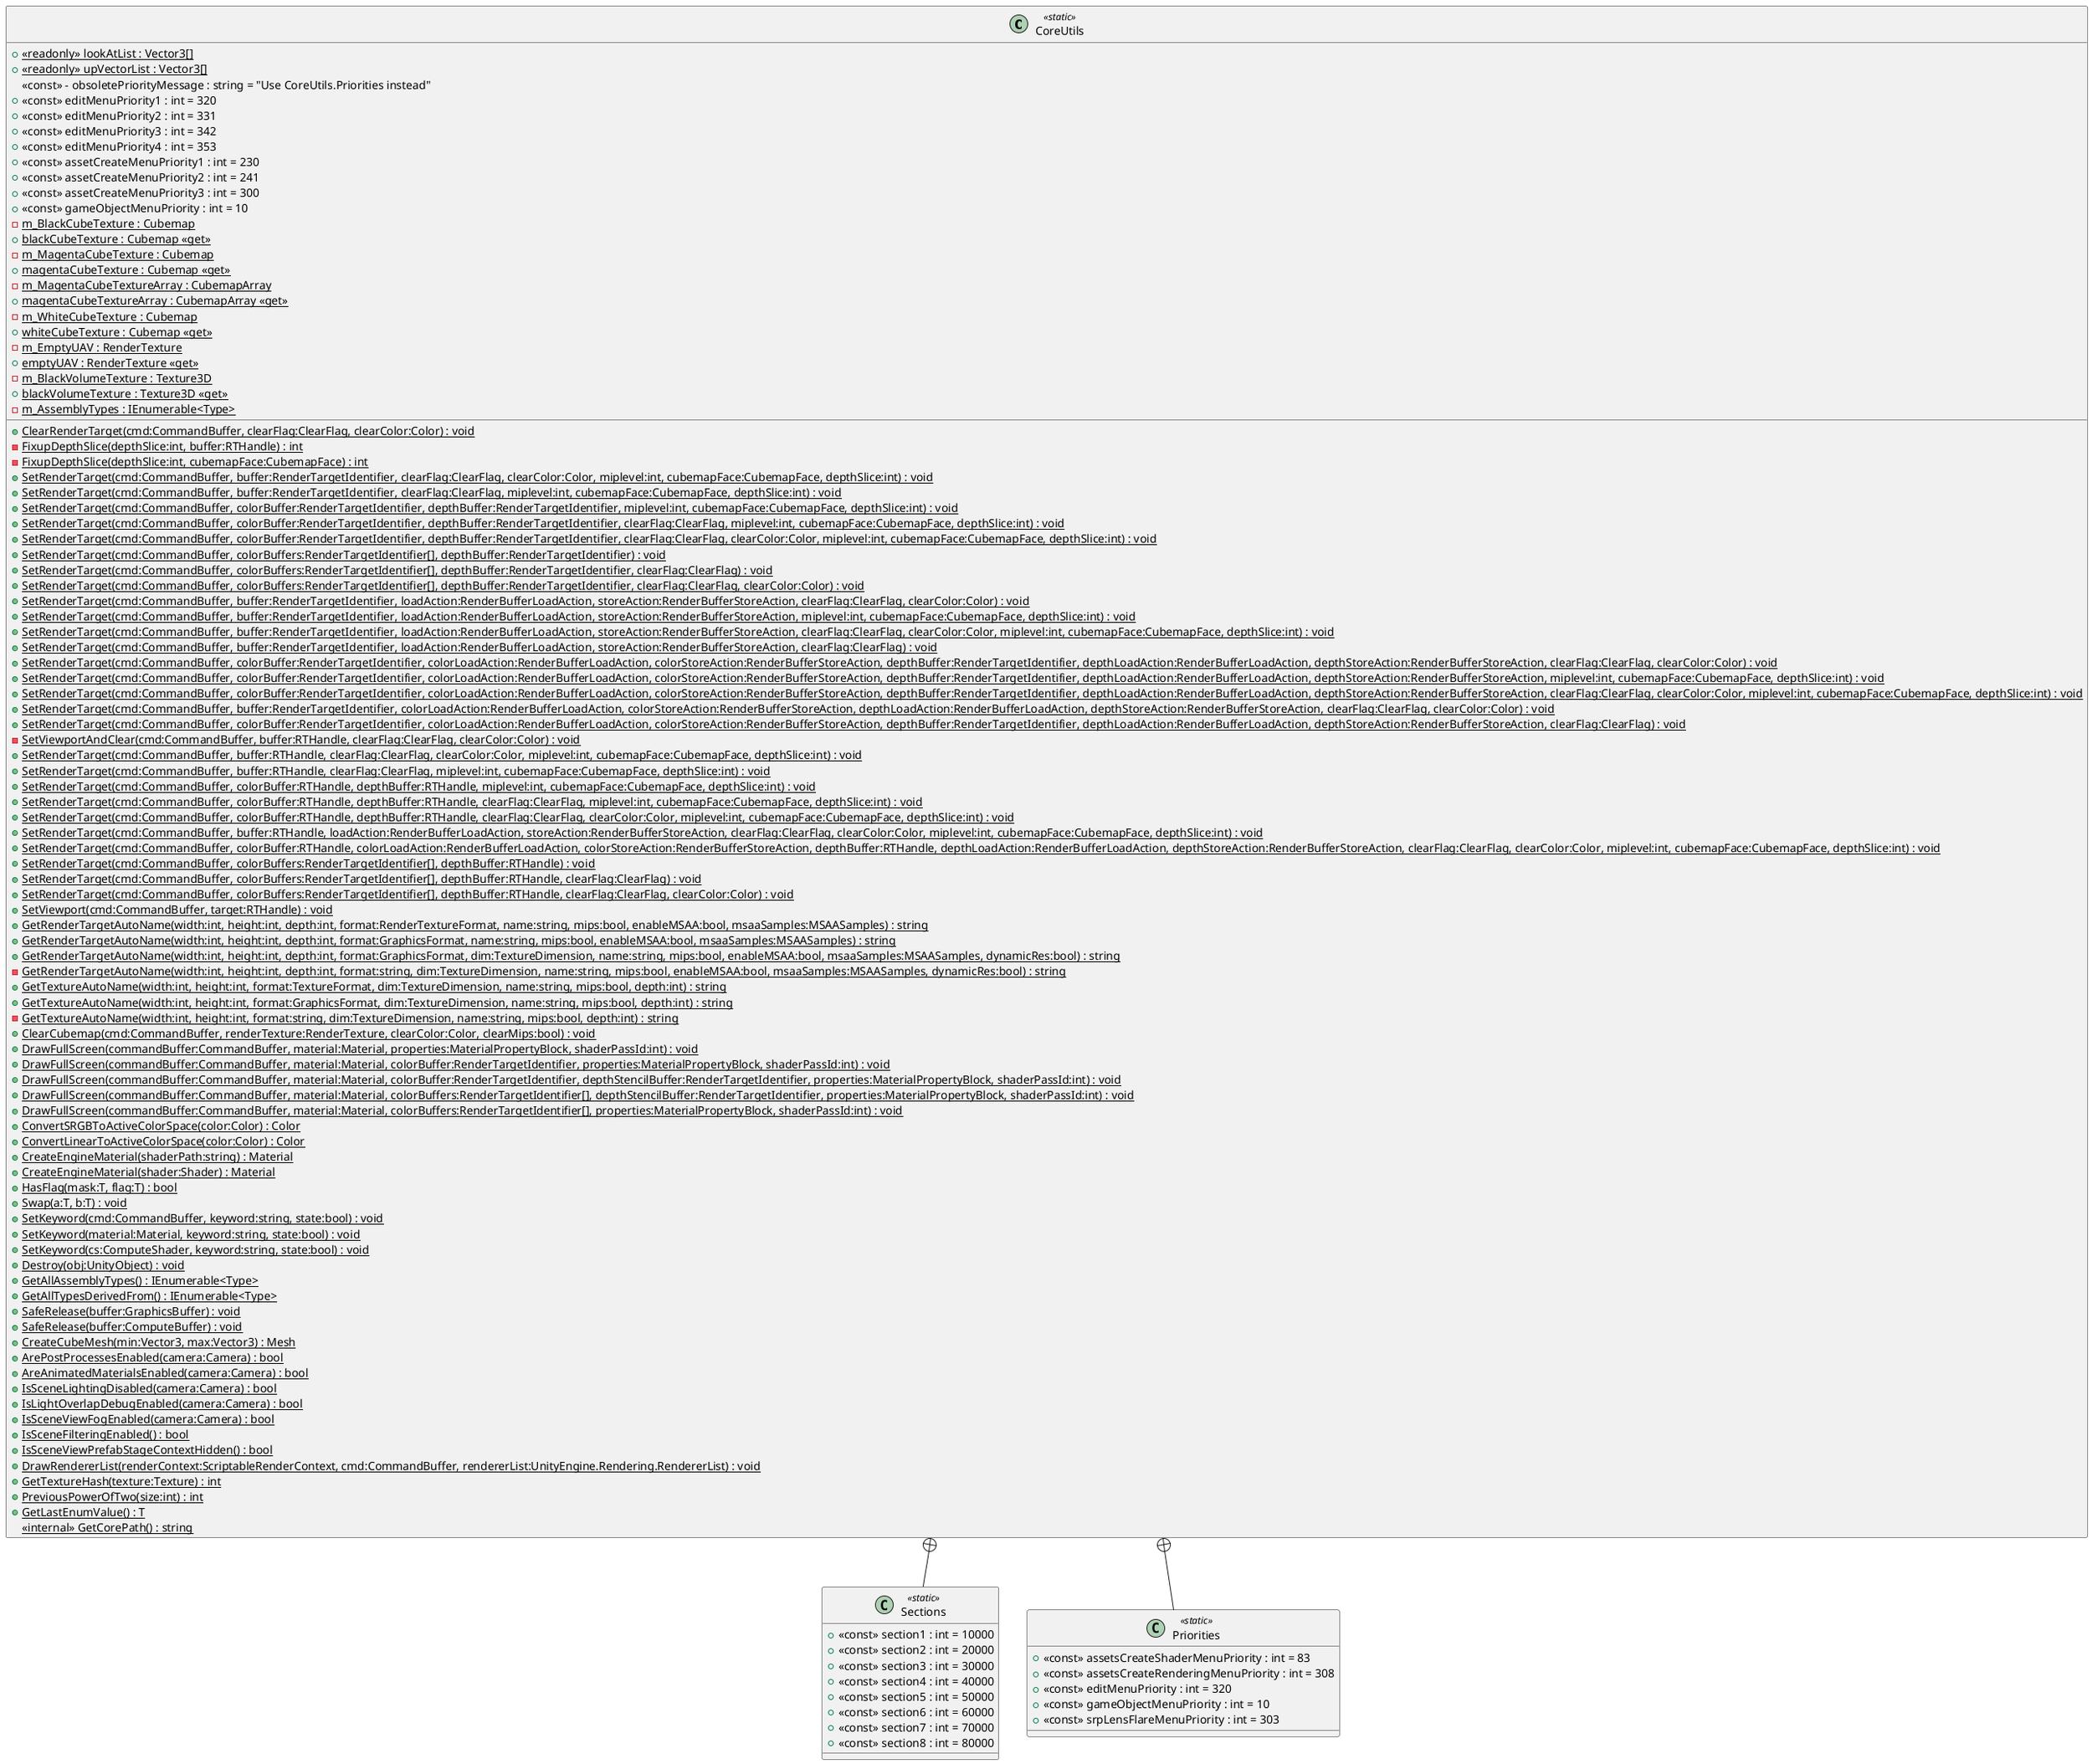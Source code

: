 @startuml
class CoreUtils <<static>> {
    {static} + <<readonly>> lookAtList : Vector3[]
    {static} + <<readonly>> upVectorList : Vector3[]
    <<const>> - obsoletePriorityMessage : string = "Use CoreUtils.Priorities instead"
    + <<const>> editMenuPriority1 : int = 320
    + <<const>> editMenuPriority2 : int = 331
    + <<const>> editMenuPriority3 : int = 342
    + <<const>> editMenuPriority4 : int = 353
    + <<const>> assetCreateMenuPriority1 : int = 230
    + <<const>> assetCreateMenuPriority2 : int = 241
    + <<const>> assetCreateMenuPriority3 : int = 300
    + <<const>> gameObjectMenuPriority : int = 10
    {static} - m_BlackCubeTexture : Cubemap
    + {static} blackCubeTexture : Cubemap <<get>>
    {static} - m_MagentaCubeTexture : Cubemap
    + {static} magentaCubeTexture : Cubemap <<get>>
    {static} - m_MagentaCubeTextureArray : CubemapArray
    + {static} magentaCubeTextureArray : CubemapArray <<get>>
    {static} - m_WhiteCubeTexture : Cubemap
    + {static} whiteCubeTexture : Cubemap <<get>>
    {static} - m_EmptyUAV : RenderTexture
    + {static} emptyUAV : RenderTexture <<get>>
    {static} - m_BlackVolumeTexture : Texture3D
    + {static} blackVolumeTexture : Texture3D <<get>>
    + {static} ClearRenderTarget(cmd:CommandBuffer, clearFlag:ClearFlag, clearColor:Color) : void
    - {static} FixupDepthSlice(depthSlice:int, buffer:RTHandle) : int
    - {static} FixupDepthSlice(depthSlice:int, cubemapFace:CubemapFace) : int
    + {static} SetRenderTarget(cmd:CommandBuffer, buffer:RenderTargetIdentifier, clearFlag:ClearFlag, clearColor:Color, miplevel:int, cubemapFace:CubemapFace, depthSlice:int) : void
    + {static} SetRenderTarget(cmd:CommandBuffer, buffer:RenderTargetIdentifier, clearFlag:ClearFlag, miplevel:int, cubemapFace:CubemapFace, depthSlice:int) : void
    + {static} SetRenderTarget(cmd:CommandBuffer, colorBuffer:RenderTargetIdentifier, depthBuffer:RenderTargetIdentifier, miplevel:int, cubemapFace:CubemapFace, depthSlice:int) : void
    + {static} SetRenderTarget(cmd:CommandBuffer, colorBuffer:RenderTargetIdentifier, depthBuffer:RenderTargetIdentifier, clearFlag:ClearFlag, miplevel:int, cubemapFace:CubemapFace, depthSlice:int) : void
    + {static} SetRenderTarget(cmd:CommandBuffer, colorBuffer:RenderTargetIdentifier, depthBuffer:RenderTargetIdentifier, clearFlag:ClearFlag, clearColor:Color, miplevel:int, cubemapFace:CubemapFace, depthSlice:int) : void
    + {static} SetRenderTarget(cmd:CommandBuffer, colorBuffers:RenderTargetIdentifier[], depthBuffer:RenderTargetIdentifier) : void
    + {static} SetRenderTarget(cmd:CommandBuffer, colorBuffers:RenderTargetIdentifier[], depthBuffer:RenderTargetIdentifier, clearFlag:ClearFlag) : void
    + {static} SetRenderTarget(cmd:CommandBuffer, colorBuffers:RenderTargetIdentifier[], depthBuffer:RenderTargetIdentifier, clearFlag:ClearFlag, clearColor:Color) : void
    + {static} SetRenderTarget(cmd:CommandBuffer, buffer:RenderTargetIdentifier, loadAction:RenderBufferLoadAction, storeAction:RenderBufferStoreAction, clearFlag:ClearFlag, clearColor:Color) : void
    + {static} SetRenderTarget(cmd:CommandBuffer, buffer:RenderTargetIdentifier, loadAction:RenderBufferLoadAction, storeAction:RenderBufferStoreAction, miplevel:int, cubemapFace:CubemapFace, depthSlice:int) : void
    + {static} SetRenderTarget(cmd:CommandBuffer, buffer:RenderTargetIdentifier, loadAction:RenderBufferLoadAction, storeAction:RenderBufferStoreAction, clearFlag:ClearFlag, clearColor:Color, miplevel:int, cubemapFace:CubemapFace, depthSlice:int) : void
    + {static} SetRenderTarget(cmd:CommandBuffer, buffer:RenderTargetIdentifier, loadAction:RenderBufferLoadAction, storeAction:RenderBufferStoreAction, clearFlag:ClearFlag) : void
    + {static} SetRenderTarget(cmd:CommandBuffer, colorBuffer:RenderTargetIdentifier, colorLoadAction:RenderBufferLoadAction, colorStoreAction:RenderBufferStoreAction, depthBuffer:RenderTargetIdentifier, depthLoadAction:RenderBufferLoadAction, depthStoreAction:RenderBufferStoreAction, clearFlag:ClearFlag, clearColor:Color) : void
    + {static} SetRenderTarget(cmd:CommandBuffer, colorBuffer:RenderTargetIdentifier, colorLoadAction:RenderBufferLoadAction, colorStoreAction:RenderBufferStoreAction, depthBuffer:RenderTargetIdentifier, depthLoadAction:RenderBufferLoadAction, depthStoreAction:RenderBufferStoreAction, miplevel:int, cubemapFace:CubemapFace, depthSlice:int) : void
    + {static} SetRenderTarget(cmd:CommandBuffer, colorBuffer:RenderTargetIdentifier, colorLoadAction:RenderBufferLoadAction, colorStoreAction:RenderBufferStoreAction, depthBuffer:RenderTargetIdentifier, depthLoadAction:RenderBufferLoadAction, depthStoreAction:RenderBufferStoreAction, clearFlag:ClearFlag, clearColor:Color, miplevel:int, cubemapFace:CubemapFace, depthSlice:int) : void
    + {static} SetRenderTarget(cmd:CommandBuffer, buffer:RenderTargetIdentifier, colorLoadAction:RenderBufferLoadAction, colorStoreAction:RenderBufferStoreAction, depthLoadAction:RenderBufferLoadAction, depthStoreAction:RenderBufferStoreAction, clearFlag:ClearFlag, clearColor:Color) : void
    + {static} SetRenderTarget(cmd:CommandBuffer, colorBuffer:RenderTargetIdentifier, colorLoadAction:RenderBufferLoadAction, colorStoreAction:RenderBufferStoreAction, depthBuffer:RenderTargetIdentifier, depthLoadAction:RenderBufferLoadAction, depthStoreAction:RenderBufferStoreAction, clearFlag:ClearFlag) : void
    - {static} SetViewportAndClear(cmd:CommandBuffer, buffer:RTHandle, clearFlag:ClearFlag, clearColor:Color) : void
    + {static} SetRenderTarget(cmd:CommandBuffer, buffer:RTHandle, clearFlag:ClearFlag, clearColor:Color, miplevel:int, cubemapFace:CubemapFace, depthSlice:int) : void
    + {static} SetRenderTarget(cmd:CommandBuffer, buffer:RTHandle, clearFlag:ClearFlag, miplevel:int, cubemapFace:CubemapFace, depthSlice:int) : void
    + {static} SetRenderTarget(cmd:CommandBuffer, colorBuffer:RTHandle, depthBuffer:RTHandle, miplevel:int, cubemapFace:CubemapFace, depthSlice:int) : void
    + {static} SetRenderTarget(cmd:CommandBuffer, colorBuffer:RTHandle, depthBuffer:RTHandle, clearFlag:ClearFlag, miplevel:int, cubemapFace:CubemapFace, depthSlice:int) : void
    + {static} SetRenderTarget(cmd:CommandBuffer, colorBuffer:RTHandle, depthBuffer:RTHandle, clearFlag:ClearFlag, clearColor:Color, miplevel:int, cubemapFace:CubemapFace, depthSlice:int) : void
    + {static} SetRenderTarget(cmd:CommandBuffer, buffer:RTHandle, loadAction:RenderBufferLoadAction, storeAction:RenderBufferStoreAction, clearFlag:ClearFlag, clearColor:Color, miplevel:int, cubemapFace:CubemapFace, depthSlice:int) : void
    + {static} SetRenderTarget(cmd:CommandBuffer, colorBuffer:RTHandle, colorLoadAction:RenderBufferLoadAction, colorStoreAction:RenderBufferStoreAction, depthBuffer:RTHandle, depthLoadAction:RenderBufferLoadAction, depthStoreAction:RenderBufferStoreAction, clearFlag:ClearFlag, clearColor:Color, miplevel:int, cubemapFace:CubemapFace, depthSlice:int) : void
    + {static} SetRenderTarget(cmd:CommandBuffer, colorBuffers:RenderTargetIdentifier[], depthBuffer:RTHandle) : void
    + {static} SetRenderTarget(cmd:CommandBuffer, colorBuffers:RenderTargetIdentifier[], depthBuffer:RTHandle, clearFlag:ClearFlag) : void
    + {static} SetRenderTarget(cmd:CommandBuffer, colorBuffers:RenderTargetIdentifier[], depthBuffer:RTHandle, clearFlag:ClearFlag, clearColor:Color) : void
    + {static} SetViewport(cmd:CommandBuffer, target:RTHandle) : void
    + {static} GetRenderTargetAutoName(width:int, height:int, depth:int, format:RenderTextureFormat, name:string, mips:bool, enableMSAA:bool, msaaSamples:MSAASamples) : string
    + {static} GetRenderTargetAutoName(width:int, height:int, depth:int, format:GraphicsFormat, name:string, mips:bool, enableMSAA:bool, msaaSamples:MSAASamples) : string
    + {static} GetRenderTargetAutoName(width:int, height:int, depth:int, format:GraphicsFormat, dim:TextureDimension, name:string, mips:bool, enableMSAA:bool, msaaSamples:MSAASamples, dynamicRes:bool) : string
    {static} - GetRenderTargetAutoName(width:int, height:int, depth:int, format:string, dim:TextureDimension, name:string, mips:bool, enableMSAA:bool, msaaSamples:MSAASamples, dynamicRes:bool) : string
    + {static} GetTextureAutoName(width:int, height:int, format:TextureFormat, dim:TextureDimension, name:string, mips:bool, depth:int) : string
    + {static} GetTextureAutoName(width:int, height:int, format:GraphicsFormat, dim:TextureDimension, name:string, mips:bool, depth:int) : string
    {static} - GetTextureAutoName(width:int, height:int, format:string, dim:TextureDimension, name:string, mips:bool, depth:int) : string
    + {static} ClearCubemap(cmd:CommandBuffer, renderTexture:RenderTexture, clearColor:Color, clearMips:bool) : void
    + {static} DrawFullScreen(commandBuffer:CommandBuffer, material:Material, properties:MaterialPropertyBlock, shaderPassId:int) : void
    + {static} DrawFullScreen(commandBuffer:CommandBuffer, material:Material, colorBuffer:RenderTargetIdentifier, properties:MaterialPropertyBlock, shaderPassId:int) : void
    + {static} DrawFullScreen(commandBuffer:CommandBuffer, material:Material, colorBuffer:RenderTargetIdentifier, depthStencilBuffer:RenderTargetIdentifier, properties:MaterialPropertyBlock, shaderPassId:int) : void
    + {static} DrawFullScreen(commandBuffer:CommandBuffer, material:Material, colorBuffers:RenderTargetIdentifier[], depthStencilBuffer:RenderTargetIdentifier, properties:MaterialPropertyBlock, shaderPassId:int) : void
    + {static} DrawFullScreen(commandBuffer:CommandBuffer, material:Material, colorBuffers:RenderTargetIdentifier[], properties:MaterialPropertyBlock, shaderPassId:int) : void
    + {static} ConvertSRGBToActiveColorSpace(color:Color) : Color
    + {static} ConvertLinearToActiveColorSpace(color:Color) : Color
    + {static} CreateEngineMaterial(shaderPath:string) : Material
    + {static} CreateEngineMaterial(shader:Shader) : Material
    + {static} HasFlag(mask:T, flag:T) : bool
    + {static} Swap(a:T, b:T) : void
    + {static} SetKeyword(cmd:CommandBuffer, keyword:string, state:bool) : void
    + {static} SetKeyword(material:Material, keyword:string, state:bool) : void
    + {static} SetKeyword(cs:ComputeShader, keyword:string, state:bool) : void
    + {static} Destroy(obj:UnityObject) : void
    {static} - m_AssemblyTypes : IEnumerable<Type>
    + {static} GetAllAssemblyTypes() : IEnumerable<Type>
    + {static} GetAllTypesDerivedFrom() : IEnumerable<Type>
    + {static} SafeRelease(buffer:GraphicsBuffer) : void
    + {static} SafeRelease(buffer:ComputeBuffer) : void
    + {static} CreateCubeMesh(min:Vector3, max:Vector3) : Mesh
    + {static} ArePostProcessesEnabled(camera:Camera) : bool
    + {static} AreAnimatedMaterialsEnabled(camera:Camera) : bool
    + {static} IsSceneLightingDisabled(camera:Camera) : bool
    + {static} IsLightOverlapDebugEnabled(camera:Camera) : bool
    + {static} IsSceneViewFogEnabled(camera:Camera) : bool
    + {static} IsSceneFilteringEnabled() : bool
    + {static} IsSceneViewPrefabStageContextHidden() : bool
    + {static} DrawRendererList(renderContext:ScriptableRenderContext, cmd:CommandBuffer, rendererList:UnityEngine.Rendering.RendererList) : void
    + {static} GetTextureHash(texture:Texture) : int
    + {static} PreviousPowerOfTwo(size:int) : int
    + {static} GetLastEnumValue() : T
    <<internal>> {static} GetCorePath() : string
}
class Sections <<static>> {
    + <<const>> section1 : int = 10000
    + <<const>> section2 : int = 20000
    + <<const>> section3 : int = 30000
    + <<const>> section4 : int = 40000
    + <<const>> section5 : int = 50000
    + <<const>> section6 : int = 60000
    + <<const>> section7 : int = 70000
    + <<const>> section8 : int = 80000
}
class Priorities <<static>> {
    + <<const>> assetsCreateShaderMenuPriority : int = 83
    + <<const>> assetsCreateRenderingMenuPriority : int = 308
    + <<const>> editMenuPriority : int = 320
    + <<const>> gameObjectMenuPriority : int = 10
    + <<const>> srpLensFlareMenuPriority : int = 303
}
CoreUtils +-- Sections
CoreUtils +-- Priorities
@enduml

